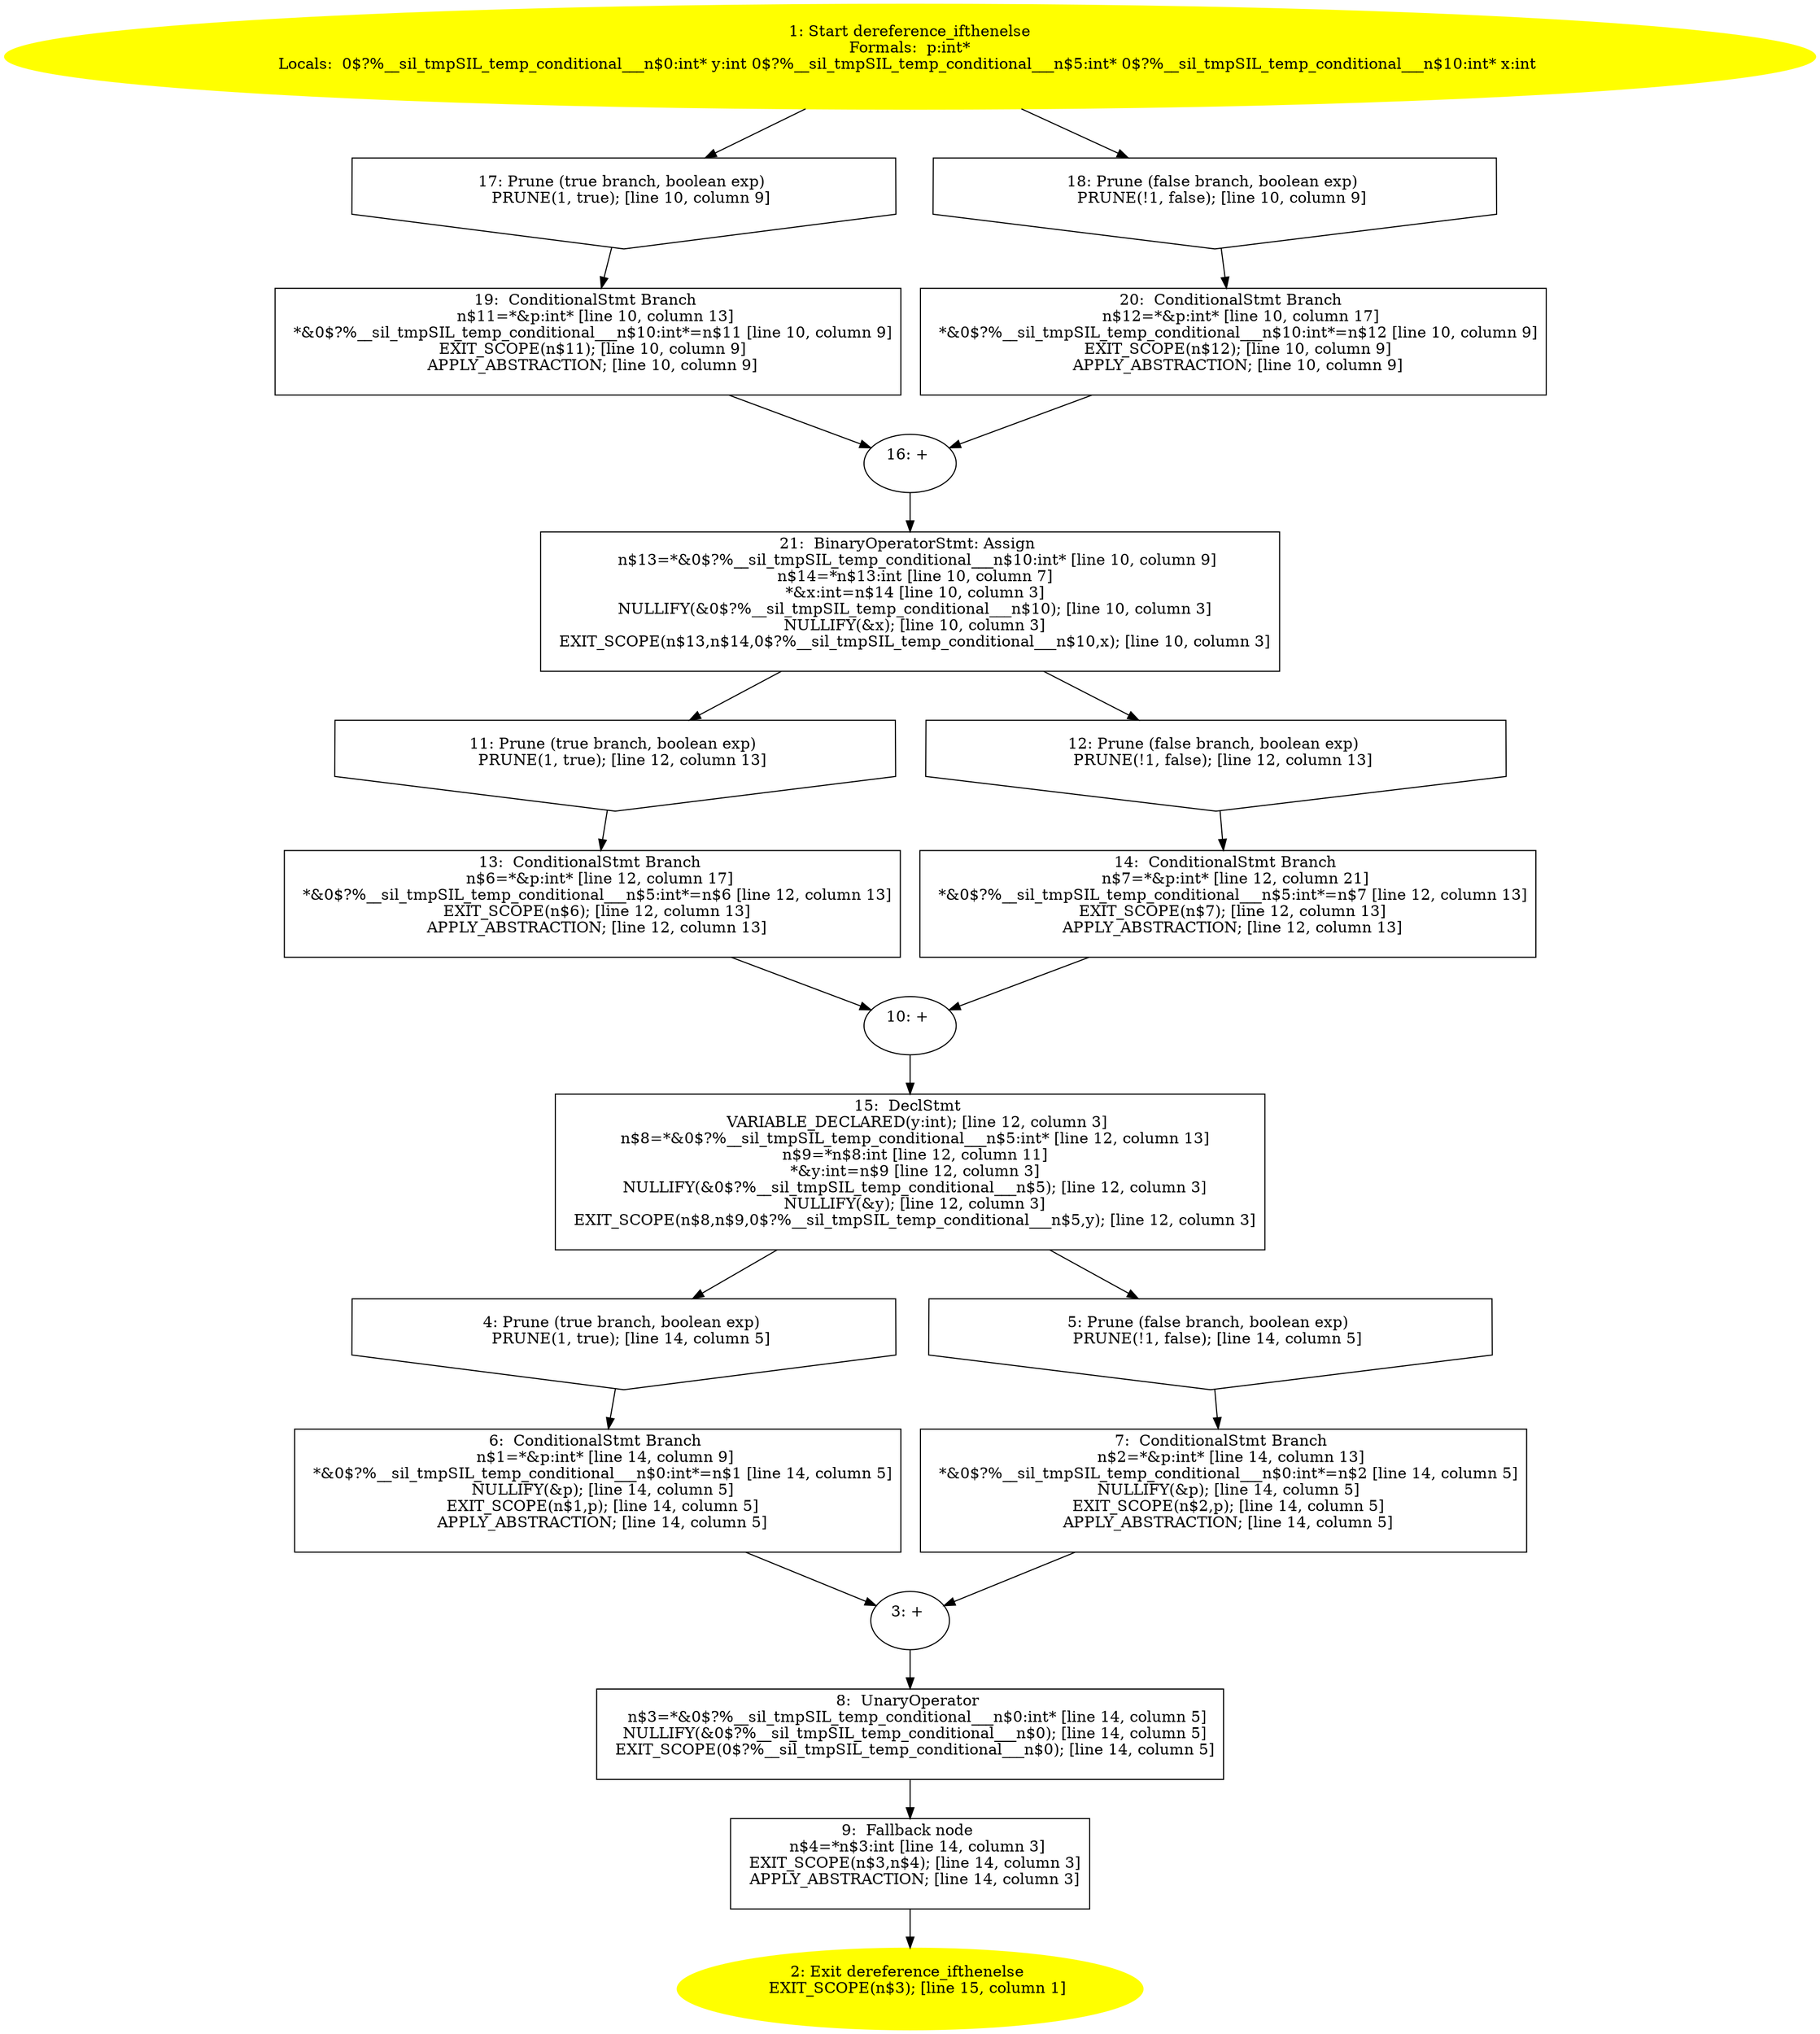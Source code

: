 /* @generated */
digraph cfg {
"dereference_ifthenelse.aa3447116ff03cffc729c06c91821cdc_1" [label="1: Start dereference_ifthenelse\nFormals:  p:int*\nLocals:  0$?%__sil_tmpSIL_temp_conditional___n$0:int* y:int 0$?%__sil_tmpSIL_temp_conditional___n$5:int* 0$?%__sil_tmpSIL_temp_conditional___n$10:int* x:int \n  " color=yellow style=filled]
	

	 "dereference_ifthenelse.aa3447116ff03cffc729c06c91821cdc_1" -> "dereference_ifthenelse.aa3447116ff03cffc729c06c91821cdc_17" ;
	 "dereference_ifthenelse.aa3447116ff03cffc729c06c91821cdc_1" -> "dereference_ifthenelse.aa3447116ff03cffc729c06c91821cdc_18" ;
"dereference_ifthenelse.aa3447116ff03cffc729c06c91821cdc_2" [label="2: Exit dereference_ifthenelse \n   EXIT_SCOPE(n$3); [line 15, column 1]\n " color=yellow style=filled]
	

"dereference_ifthenelse.aa3447116ff03cffc729c06c91821cdc_3" [label="3: + \n  " ]
	

	 "dereference_ifthenelse.aa3447116ff03cffc729c06c91821cdc_3" -> "dereference_ifthenelse.aa3447116ff03cffc729c06c91821cdc_8" ;
"dereference_ifthenelse.aa3447116ff03cffc729c06c91821cdc_4" [label="4: Prune (true branch, boolean exp) \n   PRUNE(1, true); [line 14, column 5]\n " shape="invhouse"]
	

	 "dereference_ifthenelse.aa3447116ff03cffc729c06c91821cdc_4" -> "dereference_ifthenelse.aa3447116ff03cffc729c06c91821cdc_6" ;
"dereference_ifthenelse.aa3447116ff03cffc729c06c91821cdc_5" [label="5: Prune (false branch, boolean exp) \n   PRUNE(!1, false); [line 14, column 5]\n " shape="invhouse"]
	

	 "dereference_ifthenelse.aa3447116ff03cffc729c06c91821cdc_5" -> "dereference_ifthenelse.aa3447116ff03cffc729c06c91821cdc_7" ;
"dereference_ifthenelse.aa3447116ff03cffc729c06c91821cdc_6" [label="6:  ConditionalStmt Branch \n   n$1=*&p:int* [line 14, column 9]\n  *&0$?%__sil_tmpSIL_temp_conditional___n$0:int*=n$1 [line 14, column 5]\n  NULLIFY(&p); [line 14, column 5]\n  EXIT_SCOPE(n$1,p); [line 14, column 5]\n  APPLY_ABSTRACTION; [line 14, column 5]\n " shape="box"]
	

	 "dereference_ifthenelse.aa3447116ff03cffc729c06c91821cdc_6" -> "dereference_ifthenelse.aa3447116ff03cffc729c06c91821cdc_3" ;
"dereference_ifthenelse.aa3447116ff03cffc729c06c91821cdc_7" [label="7:  ConditionalStmt Branch \n   n$2=*&p:int* [line 14, column 13]\n  *&0$?%__sil_tmpSIL_temp_conditional___n$0:int*=n$2 [line 14, column 5]\n  NULLIFY(&p); [line 14, column 5]\n  EXIT_SCOPE(n$2,p); [line 14, column 5]\n  APPLY_ABSTRACTION; [line 14, column 5]\n " shape="box"]
	

	 "dereference_ifthenelse.aa3447116ff03cffc729c06c91821cdc_7" -> "dereference_ifthenelse.aa3447116ff03cffc729c06c91821cdc_3" ;
"dereference_ifthenelse.aa3447116ff03cffc729c06c91821cdc_8" [label="8:  UnaryOperator \n   n$3=*&0$?%__sil_tmpSIL_temp_conditional___n$0:int* [line 14, column 5]\n  NULLIFY(&0$?%__sil_tmpSIL_temp_conditional___n$0); [line 14, column 5]\n  EXIT_SCOPE(0$?%__sil_tmpSIL_temp_conditional___n$0); [line 14, column 5]\n " shape="box"]
	

	 "dereference_ifthenelse.aa3447116ff03cffc729c06c91821cdc_8" -> "dereference_ifthenelse.aa3447116ff03cffc729c06c91821cdc_9" ;
"dereference_ifthenelse.aa3447116ff03cffc729c06c91821cdc_9" [label="9:  Fallback node \n   n$4=*n$3:int [line 14, column 3]\n  EXIT_SCOPE(n$3,n$4); [line 14, column 3]\n  APPLY_ABSTRACTION; [line 14, column 3]\n " shape="box"]
	

	 "dereference_ifthenelse.aa3447116ff03cffc729c06c91821cdc_9" -> "dereference_ifthenelse.aa3447116ff03cffc729c06c91821cdc_2" ;
"dereference_ifthenelse.aa3447116ff03cffc729c06c91821cdc_10" [label="10: + \n  " ]
	

	 "dereference_ifthenelse.aa3447116ff03cffc729c06c91821cdc_10" -> "dereference_ifthenelse.aa3447116ff03cffc729c06c91821cdc_15" ;
"dereference_ifthenelse.aa3447116ff03cffc729c06c91821cdc_11" [label="11: Prune (true branch, boolean exp) \n   PRUNE(1, true); [line 12, column 13]\n " shape="invhouse"]
	

	 "dereference_ifthenelse.aa3447116ff03cffc729c06c91821cdc_11" -> "dereference_ifthenelse.aa3447116ff03cffc729c06c91821cdc_13" ;
"dereference_ifthenelse.aa3447116ff03cffc729c06c91821cdc_12" [label="12: Prune (false branch, boolean exp) \n   PRUNE(!1, false); [line 12, column 13]\n " shape="invhouse"]
	

	 "dereference_ifthenelse.aa3447116ff03cffc729c06c91821cdc_12" -> "dereference_ifthenelse.aa3447116ff03cffc729c06c91821cdc_14" ;
"dereference_ifthenelse.aa3447116ff03cffc729c06c91821cdc_13" [label="13:  ConditionalStmt Branch \n   n$6=*&p:int* [line 12, column 17]\n  *&0$?%__sil_tmpSIL_temp_conditional___n$5:int*=n$6 [line 12, column 13]\n  EXIT_SCOPE(n$6); [line 12, column 13]\n  APPLY_ABSTRACTION; [line 12, column 13]\n " shape="box"]
	

	 "dereference_ifthenelse.aa3447116ff03cffc729c06c91821cdc_13" -> "dereference_ifthenelse.aa3447116ff03cffc729c06c91821cdc_10" ;
"dereference_ifthenelse.aa3447116ff03cffc729c06c91821cdc_14" [label="14:  ConditionalStmt Branch \n   n$7=*&p:int* [line 12, column 21]\n  *&0$?%__sil_tmpSIL_temp_conditional___n$5:int*=n$7 [line 12, column 13]\n  EXIT_SCOPE(n$7); [line 12, column 13]\n  APPLY_ABSTRACTION; [line 12, column 13]\n " shape="box"]
	

	 "dereference_ifthenelse.aa3447116ff03cffc729c06c91821cdc_14" -> "dereference_ifthenelse.aa3447116ff03cffc729c06c91821cdc_10" ;
"dereference_ifthenelse.aa3447116ff03cffc729c06c91821cdc_15" [label="15:  DeclStmt \n   VARIABLE_DECLARED(y:int); [line 12, column 3]\n  n$8=*&0$?%__sil_tmpSIL_temp_conditional___n$5:int* [line 12, column 13]\n  n$9=*n$8:int [line 12, column 11]\n  *&y:int=n$9 [line 12, column 3]\n  NULLIFY(&0$?%__sil_tmpSIL_temp_conditional___n$5); [line 12, column 3]\n  NULLIFY(&y); [line 12, column 3]\n  EXIT_SCOPE(n$8,n$9,0$?%__sil_tmpSIL_temp_conditional___n$5,y); [line 12, column 3]\n " shape="box"]
	

	 "dereference_ifthenelse.aa3447116ff03cffc729c06c91821cdc_15" -> "dereference_ifthenelse.aa3447116ff03cffc729c06c91821cdc_4" ;
	 "dereference_ifthenelse.aa3447116ff03cffc729c06c91821cdc_15" -> "dereference_ifthenelse.aa3447116ff03cffc729c06c91821cdc_5" ;
"dereference_ifthenelse.aa3447116ff03cffc729c06c91821cdc_16" [label="16: + \n  " ]
	

	 "dereference_ifthenelse.aa3447116ff03cffc729c06c91821cdc_16" -> "dereference_ifthenelse.aa3447116ff03cffc729c06c91821cdc_21" ;
"dereference_ifthenelse.aa3447116ff03cffc729c06c91821cdc_17" [label="17: Prune (true branch, boolean exp) \n   PRUNE(1, true); [line 10, column 9]\n " shape="invhouse"]
	

	 "dereference_ifthenelse.aa3447116ff03cffc729c06c91821cdc_17" -> "dereference_ifthenelse.aa3447116ff03cffc729c06c91821cdc_19" ;
"dereference_ifthenelse.aa3447116ff03cffc729c06c91821cdc_18" [label="18: Prune (false branch, boolean exp) \n   PRUNE(!1, false); [line 10, column 9]\n " shape="invhouse"]
	

	 "dereference_ifthenelse.aa3447116ff03cffc729c06c91821cdc_18" -> "dereference_ifthenelse.aa3447116ff03cffc729c06c91821cdc_20" ;
"dereference_ifthenelse.aa3447116ff03cffc729c06c91821cdc_19" [label="19:  ConditionalStmt Branch \n   n$11=*&p:int* [line 10, column 13]\n  *&0$?%__sil_tmpSIL_temp_conditional___n$10:int*=n$11 [line 10, column 9]\n  EXIT_SCOPE(n$11); [line 10, column 9]\n  APPLY_ABSTRACTION; [line 10, column 9]\n " shape="box"]
	

	 "dereference_ifthenelse.aa3447116ff03cffc729c06c91821cdc_19" -> "dereference_ifthenelse.aa3447116ff03cffc729c06c91821cdc_16" ;
"dereference_ifthenelse.aa3447116ff03cffc729c06c91821cdc_20" [label="20:  ConditionalStmt Branch \n   n$12=*&p:int* [line 10, column 17]\n  *&0$?%__sil_tmpSIL_temp_conditional___n$10:int*=n$12 [line 10, column 9]\n  EXIT_SCOPE(n$12); [line 10, column 9]\n  APPLY_ABSTRACTION; [line 10, column 9]\n " shape="box"]
	

	 "dereference_ifthenelse.aa3447116ff03cffc729c06c91821cdc_20" -> "dereference_ifthenelse.aa3447116ff03cffc729c06c91821cdc_16" ;
"dereference_ifthenelse.aa3447116ff03cffc729c06c91821cdc_21" [label="21:  BinaryOperatorStmt: Assign \n   n$13=*&0$?%__sil_tmpSIL_temp_conditional___n$10:int* [line 10, column 9]\n  n$14=*n$13:int [line 10, column 7]\n  *&x:int=n$14 [line 10, column 3]\n  NULLIFY(&0$?%__sil_tmpSIL_temp_conditional___n$10); [line 10, column 3]\n  NULLIFY(&x); [line 10, column 3]\n  EXIT_SCOPE(n$13,n$14,0$?%__sil_tmpSIL_temp_conditional___n$10,x); [line 10, column 3]\n " shape="box"]
	

	 "dereference_ifthenelse.aa3447116ff03cffc729c06c91821cdc_21" -> "dereference_ifthenelse.aa3447116ff03cffc729c06c91821cdc_11" ;
	 "dereference_ifthenelse.aa3447116ff03cffc729c06c91821cdc_21" -> "dereference_ifthenelse.aa3447116ff03cffc729c06c91821cdc_12" ;
}
